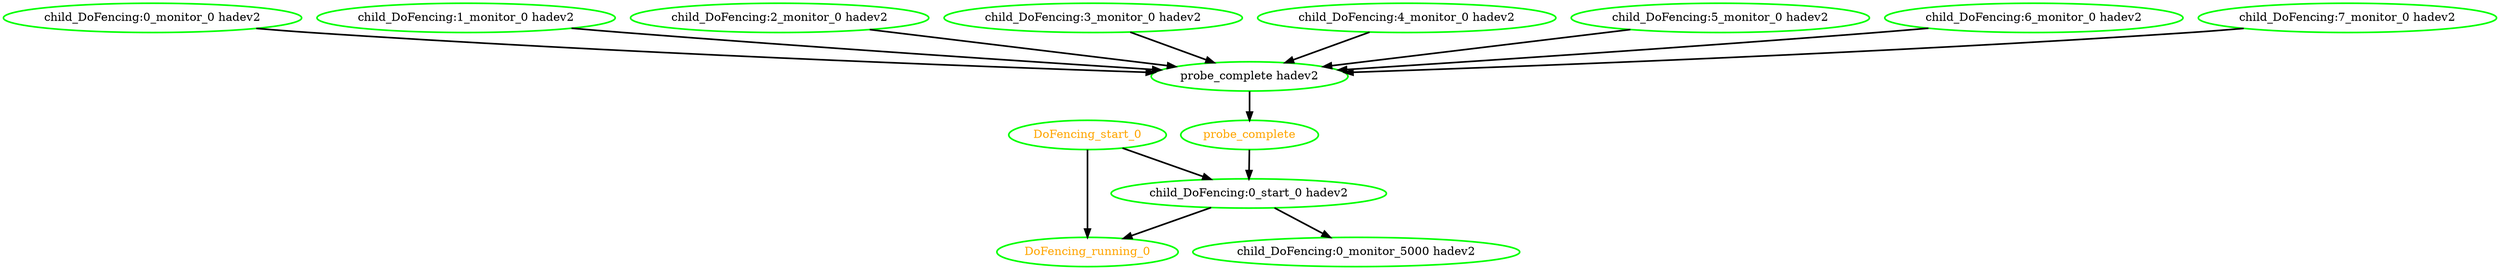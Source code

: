  digraph "g" {
"DoFencing_running_0" [ style=bold color="green" fontcolor="orange" ]
"DoFencing_start_0" -> "DoFencing_running_0" [ style = bold]
"DoFencing_start_0" -> "child_DoFencing:0_start_0 hadev2" [ style = bold]
"DoFencing_start_0" [ style=bold color="green" fontcolor="orange" ]
"child_DoFencing:0_monitor_0 hadev2" -> "probe_complete hadev2" [ style = bold]
"child_DoFencing:0_monitor_0 hadev2" [ style=bold color="green" fontcolor="black" ]
"child_DoFencing:0_monitor_5000 hadev2" [ style=bold color="green" fontcolor="black" ]
"child_DoFencing:0_start_0 hadev2" -> "DoFencing_running_0" [ style = bold]
"child_DoFencing:0_start_0 hadev2" -> "child_DoFencing:0_monitor_5000 hadev2" [ style = bold]
"child_DoFencing:0_start_0 hadev2" [ style=bold color="green" fontcolor="black" ]
"child_DoFencing:1_monitor_0 hadev2" -> "probe_complete hadev2" [ style = bold]
"child_DoFencing:1_monitor_0 hadev2" [ style=bold color="green" fontcolor="black" ]
"child_DoFencing:2_monitor_0 hadev2" -> "probe_complete hadev2" [ style = bold]
"child_DoFencing:2_monitor_0 hadev2" [ style=bold color="green" fontcolor="black" ]
"child_DoFencing:3_monitor_0 hadev2" -> "probe_complete hadev2" [ style = bold]
"child_DoFencing:3_monitor_0 hadev2" [ style=bold color="green" fontcolor="black" ]
"child_DoFencing:4_monitor_0 hadev2" -> "probe_complete hadev2" [ style = bold]
"child_DoFencing:4_monitor_0 hadev2" [ style=bold color="green" fontcolor="black" ]
"child_DoFencing:5_monitor_0 hadev2" -> "probe_complete hadev2" [ style = bold]
"child_DoFencing:5_monitor_0 hadev2" [ style=bold color="green" fontcolor="black" ]
"child_DoFencing:6_monitor_0 hadev2" -> "probe_complete hadev2" [ style = bold]
"child_DoFencing:6_monitor_0 hadev2" [ style=bold color="green" fontcolor="black" ]
"child_DoFencing:7_monitor_0 hadev2" -> "probe_complete hadev2" [ style = bold]
"child_DoFencing:7_monitor_0 hadev2" [ style=bold color="green" fontcolor="black" ]
"probe_complete hadev2" -> "probe_complete" [ style = bold]
"probe_complete hadev2" [ style=bold color="green" fontcolor="black" ]
"probe_complete" -> "child_DoFencing:0_start_0 hadev2" [ style = bold]
"probe_complete" [ style=bold color="green" fontcolor="orange" ]
}
